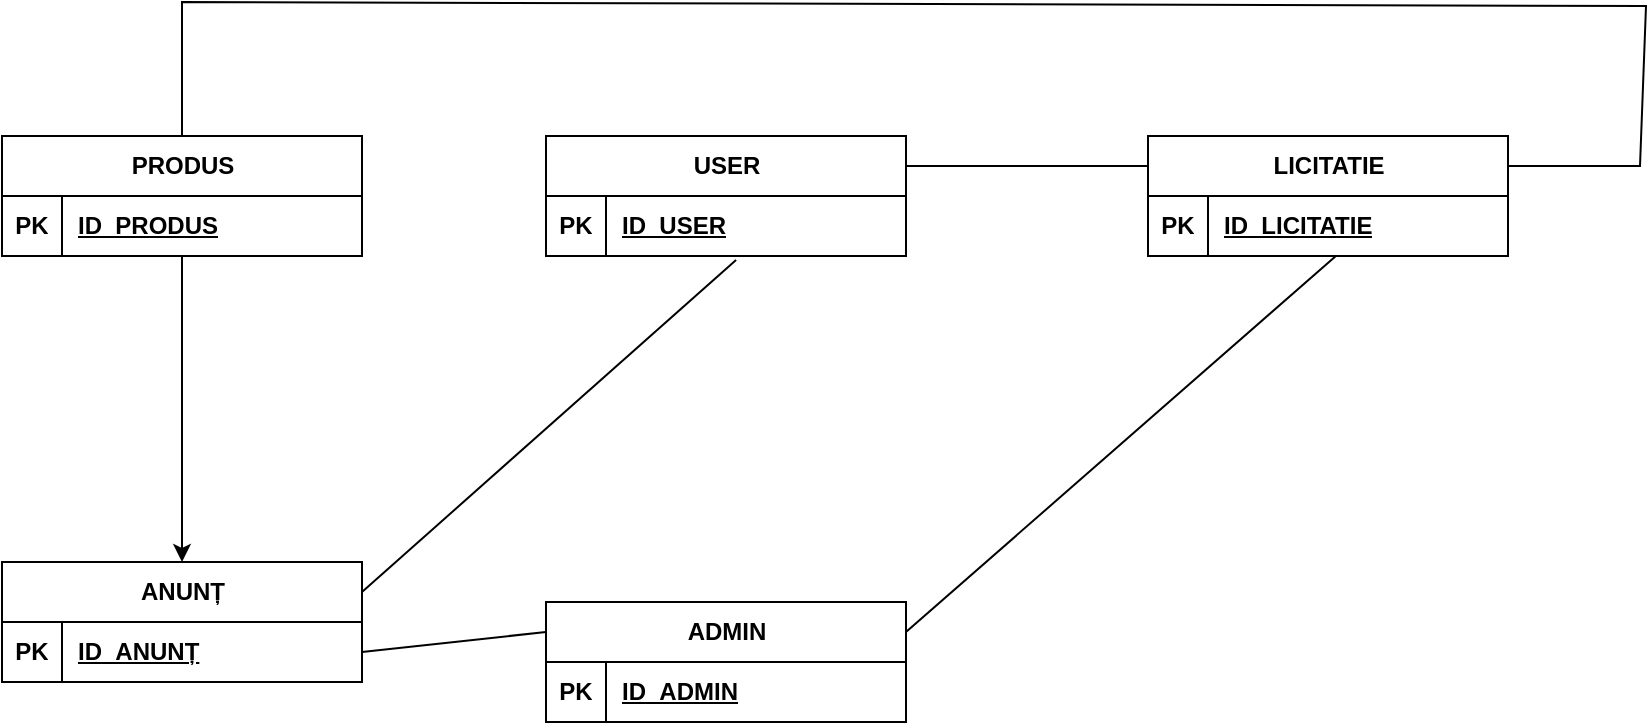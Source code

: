 <mxfile version="21.0.6"><diagram name="Page-1" id="fWCJ4mnqQ51JW89TUvQE"><mxGraphModel dx="1393" dy="1866" grid="0" gridSize="10" guides="1" tooltips="1" connect="1" arrows="1" fold="1" page="1" pageScale="1" pageWidth="850" pageHeight="1100" math="0" shadow="0"><root><mxCell id="0"/><mxCell id="1" parent="0"/><mxCell id="S0yvFFHVr9WIK3QEOnwi-94" value="" style="edgeStyle=orthogonalEdgeStyle;rounded=0;orthogonalLoop=1;jettySize=auto;html=1;entryX=0.5;entryY=0;entryDx=0;entryDy=0;" edge="1" parent="1" source="S0yvFFHVr9WIK3QEOnwi-1" target="S0yvFFHVr9WIK3QEOnwi-53"><mxGeometry relative="1" as="geometry"><mxPoint x="90" y="140" as="targetPoint"/></mxGeometry></mxCell><mxCell id="S0yvFFHVr9WIK3QEOnwi-1" value="PRODUS" style="shape=table;startSize=30;container=1;collapsible=1;childLayout=tableLayout;fixedRows=1;rowLines=0;fontStyle=1;align=center;resizeLast=1;html=1;" vertex="1" parent="1"><mxGeometry width="180" height="60" as="geometry"/></mxCell><mxCell id="S0yvFFHVr9WIK3QEOnwi-2" value="" style="shape=tableRow;horizontal=0;startSize=0;swimlaneHead=0;swimlaneBody=0;fillColor=none;collapsible=0;dropTarget=0;points=[[0,0.5],[1,0.5]];portConstraint=eastwest;top=0;left=0;right=0;bottom=1;" vertex="1" parent="S0yvFFHVr9WIK3QEOnwi-1"><mxGeometry y="30" width="180" height="30" as="geometry"/></mxCell><mxCell id="S0yvFFHVr9WIK3QEOnwi-3" value="PK" style="shape=partialRectangle;connectable=0;fillColor=none;top=0;left=0;bottom=0;right=0;fontStyle=1;overflow=hidden;whiteSpace=wrap;html=1;" vertex="1" parent="S0yvFFHVr9WIK3QEOnwi-2"><mxGeometry width="30" height="30" as="geometry"><mxRectangle width="30" height="30" as="alternateBounds"/></mxGeometry></mxCell><mxCell id="S0yvFFHVr9WIK3QEOnwi-4" value="ID_PRODUS" style="shape=partialRectangle;connectable=0;fillColor=none;top=0;left=0;bottom=0;right=0;align=left;spacingLeft=6;fontStyle=5;overflow=hidden;whiteSpace=wrap;html=1;" vertex="1" parent="S0yvFFHVr9WIK3QEOnwi-2"><mxGeometry x="30" width="150" height="30" as="geometry"><mxRectangle width="150" height="30" as="alternateBounds"/></mxGeometry></mxCell><mxCell id="S0yvFFHVr9WIK3QEOnwi-14" value="USER" style="shape=table;startSize=30;container=1;collapsible=1;childLayout=tableLayout;fixedRows=1;rowLines=0;fontStyle=1;align=center;resizeLast=1;html=1;" vertex="1" parent="1"><mxGeometry x="272" width="180" height="60" as="geometry"/></mxCell><mxCell id="S0yvFFHVr9WIK3QEOnwi-15" value="" style="shape=tableRow;horizontal=0;startSize=0;swimlaneHead=0;swimlaneBody=0;fillColor=none;collapsible=0;dropTarget=0;points=[[0,0.5],[1,0.5]];portConstraint=eastwest;top=0;left=0;right=0;bottom=1;" vertex="1" parent="S0yvFFHVr9WIK3QEOnwi-14"><mxGeometry y="30" width="180" height="30" as="geometry"/></mxCell><mxCell id="S0yvFFHVr9WIK3QEOnwi-16" value="PK" style="shape=partialRectangle;connectable=0;fillColor=none;top=0;left=0;bottom=0;right=0;fontStyle=1;overflow=hidden;whiteSpace=wrap;html=1;" vertex="1" parent="S0yvFFHVr9WIK3QEOnwi-15"><mxGeometry width="30" height="30" as="geometry"><mxRectangle width="30" height="30" as="alternateBounds"/></mxGeometry></mxCell><mxCell id="S0yvFFHVr9WIK3QEOnwi-17" value="ID_USER" style="shape=partialRectangle;connectable=0;fillColor=none;top=0;left=0;bottom=0;right=0;align=left;spacingLeft=6;fontStyle=5;overflow=hidden;whiteSpace=wrap;html=1;" vertex="1" parent="S0yvFFHVr9WIK3QEOnwi-15"><mxGeometry x="30" width="150" height="30" as="geometry"><mxRectangle width="150" height="30" as="alternateBounds"/></mxGeometry></mxCell><mxCell id="S0yvFFHVr9WIK3QEOnwi-27" value="LICITATIE" style="shape=table;startSize=30;container=1;collapsible=1;childLayout=tableLayout;fixedRows=1;rowLines=0;fontStyle=1;align=center;resizeLast=1;html=1;" vertex="1" parent="1"><mxGeometry x="573" width="180" height="60" as="geometry"/></mxCell><mxCell id="S0yvFFHVr9WIK3QEOnwi-28" value="" style="shape=tableRow;horizontal=0;startSize=0;swimlaneHead=0;swimlaneBody=0;fillColor=none;collapsible=0;dropTarget=0;points=[[0,0.5],[1,0.5]];portConstraint=eastwest;top=0;left=0;right=0;bottom=1;" vertex="1" parent="S0yvFFHVr9WIK3QEOnwi-27"><mxGeometry y="30" width="180" height="30" as="geometry"/></mxCell><mxCell id="S0yvFFHVr9WIK3QEOnwi-29" value="PK" style="shape=partialRectangle;connectable=0;fillColor=none;top=0;left=0;bottom=0;right=0;fontStyle=1;overflow=hidden;whiteSpace=wrap;html=1;" vertex="1" parent="S0yvFFHVr9WIK3QEOnwi-28"><mxGeometry width="30" height="30" as="geometry"><mxRectangle width="30" height="30" as="alternateBounds"/></mxGeometry></mxCell><mxCell id="S0yvFFHVr9WIK3QEOnwi-30" value="ID_LICITATIE" style="shape=partialRectangle;connectable=0;fillColor=none;top=0;left=0;bottom=0;right=0;align=left;spacingLeft=6;fontStyle=5;overflow=hidden;whiteSpace=wrap;html=1;" vertex="1" parent="S0yvFFHVr9WIK3QEOnwi-28"><mxGeometry x="30" width="150" height="30" as="geometry"><mxRectangle width="150" height="30" as="alternateBounds"/></mxGeometry></mxCell><mxCell id="S0yvFFHVr9WIK3QEOnwi-53" value="ANUNȚ" style="shape=table;startSize=30;container=1;collapsible=1;childLayout=tableLayout;fixedRows=1;rowLines=0;fontStyle=1;align=center;resizeLast=1;html=1;" vertex="1" parent="1"><mxGeometry y="213" width="180" height="60" as="geometry"/></mxCell><mxCell id="S0yvFFHVr9WIK3QEOnwi-54" value="" style="shape=tableRow;horizontal=0;startSize=0;swimlaneHead=0;swimlaneBody=0;fillColor=none;collapsible=0;dropTarget=0;points=[[0,0.5],[1,0.5]];portConstraint=eastwest;top=0;left=0;right=0;bottom=1;" vertex="1" parent="S0yvFFHVr9WIK3QEOnwi-53"><mxGeometry y="30" width="180" height="30" as="geometry"/></mxCell><mxCell id="S0yvFFHVr9WIK3QEOnwi-55" value="PK" style="shape=partialRectangle;connectable=0;fillColor=none;top=0;left=0;bottom=0;right=0;fontStyle=1;overflow=hidden;whiteSpace=wrap;html=1;" vertex="1" parent="S0yvFFHVr9WIK3QEOnwi-54"><mxGeometry width="30" height="30" as="geometry"><mxRectangle width="30" height="30" as="alternateBounds"/></mxGeometry></mxCell><mxCell id="S0yvFFHVr9WIK3QEOnwi-56" value="ID_ANUNȚ" style="shape=partialRectangle;connectable=0;fillColor=none;top=0;left=0;bottom=0;right=0;align=left;spacingLeft=6;fontStyle=5;overflow=hidden;whiteSpace=wrap;html=1;" vertex="1" parent="S0yvFFHVr9WIK3QEOnwi-54"><mxGeometry x="30" width="150" height="30" as="geometry"><mxRectangle width="150" height="30" as="alternateBounds"/></mxGeometry></mxCell><mxCell id="S0yvFFHVr9WIK3QEOnwi-66" value="ADMIN" style="shape=table;startSize=30;container=1;collapsible=1;childLayout=tableLayout;fixedRows=1;rowLines=0;fontStyle=1;align=center;resizeLast=1;html=1;" vertex="1" parent="1"><mxGeometry x="272" y="233" width="180" height="60" as="geometry"/></mxCell><mxCell id="S0yvFFHVr9WIK3QEOnwi-67" value="" style="shape=tableRow;horizontal=0;startSize=0;swimlaneHead=0;swimlaneBody=0;fillColor=none;collapsible=0;dropTarget=0;points=[[0,0.5],[1,0.5]];portConstraint=eastwest;top=0;left=0;right=0;bottom=1;" vertex="1" parent="S0yvFFHVr9WIK3QEOnwi-66"><mxGeometry y="30" width="180" height="30" as="geometry"/></mxCell><mxCell id="S0yvFFHVr9WIK3QEOnwi-68" value="PK" style="shape=partialRectangle;connectable=0;fillColor=none;top=0;left=0;bottom=0;right=0;fontStyle=1;overflow=hidden;whiteSpace=wrap;html=1;" vertex="1" parent="S0yvFFHVr9WIK3QEOnwi-67"><mxGeometry width="30" height="30" as="geometry"><mxRectangle width="30" height="30" as="alternateBounds"/></mxGeometry></mxCell><mxCell id="S0yvFFHVr9WIK3QEOnwi-69" value="ID_ADMIN" style="shape=partialRectangle;connectable=0;fillColor=none;top=0;left=0;bottom=0;right=0;align=left;spacingLeft=6;fontStyle=5;overflow=hidden;whiteSpace=wrap;html=1;" vertex="1" parent="S0yvFFHVr9WIK3QEOnwi-67"><mxGeometry x="30" width="150" height="30" as="geometry"><mxRectangle width="150" height="30" as="alternateBounds"/></mxGeometry></mxCell><mxCell id="S0yvFFHVr9WIK3QEOnwi-101" value="" style="endArrow=none;html=1;rounded=0;entryX=0.528;entryY=1.067;entryDx=0;entryDy=0;entryPerimeter=0;exitX=1;exitY=0.25;exitDx=0;exitDy=0;" edge="1" parent="1" source="S0yvFFHVr9WIK3QEOnwi-53" target="S0yvFFHVr9WIK3QEOnwi-15"><mxGeometry width="50" height="50" relative="1" as="geometry"><mxPoint x="399" y="305" as="sourcePoint"/><mxPoint x="449" y="255" as="targetPoint"/></mxGeometry></mxCell><mxCell id="S0yvFFHVr9WIK3QEOnwi-102" value="" style="endArrow=none;html=1;rounded=0;entryX=1;entryY=0.25;entryDx=0;entryDy=0;exitX=0;exitY=0.25;exitDx=0;exitDy=0;" edge="1" parent="1" source="S0yvFFHVr9WIK3QEOnwi-27" target="S0yvFFHVr9WIK3QEOnwi-14"><mxGeometry width="50" height="50" relative="1" as="geometry"><mxPoint x="399" y="305" as="sourcePoint"/><mxPoint x="449" y="255" as="targetPoint"/></mxGeometry></mxCell><mxCell id="S0yvFFHVr9WIK3QEOnwi-103" value="" style="endArrow=none;html=1;rounded=0;entryX=1;entryY=0.25;entryDx=0;entryDy=0;exitX=0.5;exitY=0;exitDx=0;exitDy=0;" edge="1" parent="1" source="S0yvFFHVr9WIK3QEOnwi-1" target="S0yvFFHVr9WIK3QEOnwi-27"><mxGeometry width="50" height="50" relative="1" as="geometry"><mxPoint x="82" y="-65" as="sourcePoint"/><mxPoint x="449" y="255" as="targetPoint"/><Array as="points"><mxPoint x="90" y="-67"/><mxPoint x="822" y="-65"/><mxPoint x="819" y="15"/></Array></mxGeometry></mxCell><mxCell id="S0yvFFHVr9WIK3QEOnwi-104" value="" style="endArrow=none;html=1;rounded=0;exitX=1;exitY=0.5;exitDx=0;exitDy=0;entryX=0;entryY=0.25;entryDx=0;entryDy=0;" edge="1" parent="1" source="S0yvFFHVr9WIK3QEOnwi-54" target="S0yvFFHVr9WIK3QEOnwi-66"><mxGeometry width="50" height="50" relative="1" as="geometry"><mxPoint x="399" y="205" as="sourcePoint"/><mxPoint x="449" y="155" as="targetPoint"/></mxGeometry></mxCell><mxCell id="S0yvFFHVr9WIK3QEOnwi-105" value="" style="endArrow=none;html=1;rounded=0;exitX=1;exitY=0.25;exitDx=0;exitDy=0;entryX=0.522;entryY=1;entryDx=0;entryDy=0;entryPerimeter=0;" edge="1" parent="1" source="S0yvFFHVr9WIK3QEOnwi-66" target="S0yvFFHVr9WIK3QEOnwi-28"><mxGeometry width="50" height="50" relative="1" as="geometry"><mxPoint x="399" y="205" as="sourcePoint"/><mxPoint x="449" y="155" as="targetPoint"/></mxGeometry></mxCell></root></mxGraphModel></diagram></mxfile>